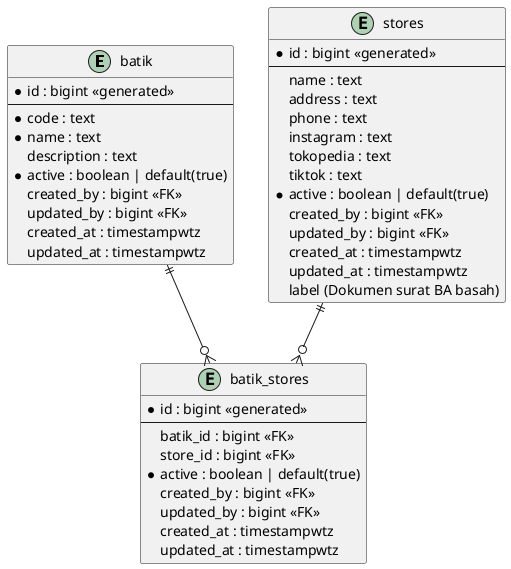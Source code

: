 
@startuml
entity "batik"{
    *id : bigint <<generated>>
    --
    *code : text
    *name : text
    description : text
    *active : boolean | default(true)
    created_by : bigint <<FK>>
    updated_by : bigint <<FK>>
    created_at : timestampwtz
    updated_at : timestampwtz
}

entity "batik_stores"{
    *id : bigint <<generated>>
    --
    batik_id : bigint <<FK>>
    store_id : bigint <<FK>>
    *active : boolean | default(true)
    created_by : bigint <<FK>>
    updated_by : bigint <<FK>>
    created_at : timestampwtz
    updated_at : timestampwtz
}

entity "stores"{
    *id : bigint <<generated>>
    --
    name : text
    address : text
    phone : text
    instagram : text
    tokopedia : text
    tiktok : text
    *active : boolean | default(true)
    created_by : bigint <<FK>>
    updated_by : bigint <<FK>>
    created_at : timestampwtz
    updated_at : timestampwtz
    label (Dokumen surat BA basah)
}

stores ||--o{ batik_stores
batik ||--o{ batik_stores

@enduml